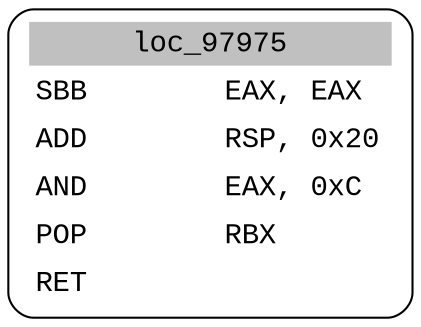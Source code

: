 digraph asm_graph {
1941 [
shape="Mrecord" fontname="Courier New"label =<<table border="0" cellborder="0" cellpadding="3"><tr><td align="center" colspan="2" bgcolor="grey">loc_97975</td></tr><tr><td align="left">SBB        EAX, EAX</td></tr><tr><td align="left">ADD        RSP, 0x20</td></tr><tr><td align="left">AND        EAX, 0xC</td></tr><tr><td align="left">POP        RBX</td></tr><tr><td align="left">RET        </td></tr></table>> ];
}